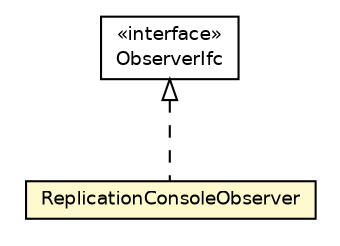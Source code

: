 #!/usr/local/bin/dot
#
# Class diagram 
# Generated by UMLGraph version 5.4 (http://www.umlgraph.org/)
#

digraph G {
	edge [fontname="Helvetica",fontsize=10,labelfontname="Helvetica",labelfontsize=10];
	node [fontname="Helvetica",fontsize=10,shape=plaintext];
	nodesep=0.25;
	ranksep=0.5;
	// jsl.observers.ReplicationConsoleObserver
	c175448 [label=<<table title="jsl.observers.ReplicationConsoleObserver" border="0" cellborder="1" cellspacing="0" cellpadding="2" port="p" bgcolor="lemonChiffon" href="./ReplicationConsoleObserver.html">
		<tr><td><table border="0" cellspacing="0" cellpadding="1">
<tr><td align="center" balign="center"> ReplicationConsoleObserver </td></tr>
		</table></td></tr>
		</table>>, URL="./ReplicationConsoleObserver.html", fontname="Helvetica", fontcolor="black", fontsize=9.0];
	// jsl.observers.ObserverIfc
	c175449 [label=<<table title="jsl.observers.ObserverIfc" border="0" cellborder="1" cellspacing="0" cellpadding="2" port="p" href="./ObserverIfc.html">
		<tr><td><table border="0" cellspacing="0" cellpadding="1">
<tr><td align="center" balign="center"> &#171;interface&#187; </td></tr>
<tr><td align="center" balign="center"> ObserverIfc </td></tr>
		</table></td></tr>
		</table>>, URL="./ObserverIfc.html", fontname="Helvetica", fontcolor="black", fontsize=9.0];
	//jsl.observers.ReplicationConsoleObserver implements jsl.observers.ObserverIfc
	c175449:p -> c175448:p [dir=back,arrowtail=empty,style=dashed];
}

